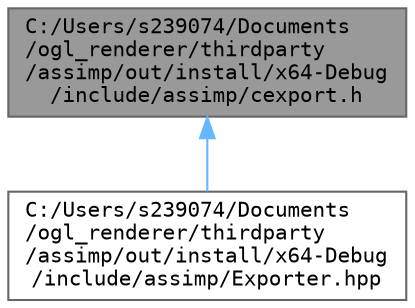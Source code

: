 digraph "C:/Users/s239074/Documents/ogl_renderer/thirdparty/assimp/out/install/x64-Debug/include/assimp/cexport.h"
{
 // LATEX_PDF_SIZE
  bgcolor="transparent";
  edge [fontname=Terminal,fontsize=10,labelfontname=Helvetica,labelfontsize=10];
  node [fontname=Terminal,fontsize=10,shape=box,height=0.2,width=0.4];
  Node1 [label="C:/Users/s239074/Documents\l/ogl_renderer/thirdparty\l/assimp/out/install/x64-Debug\l/include/assimp/cexport.h",height=0.2,width=0.4,color="gray40", fillcolor="grey60", style="filled", fontcolor="black",tooltip="Defines the C-API for the Assimp export interface."];
  Node1 -> Node2 [dir="back",color="steelblue1",style="solid"];
  Node2 [label="C:/Users/s239074/Documents\l/ogl_renderer/thirdparty\l/assimp/out/install/x64-Debug\l/include/assimp/Exporter.hpp",height=0.2,width=0.4,color="grey40", fillcolor="white", style="filled",URL="$out_2install_2x64-_debug_2include_2assimp_2_exporter_8hpp.html",tooltip="Defines the CPP-API for the Assimp export interface."];
}
